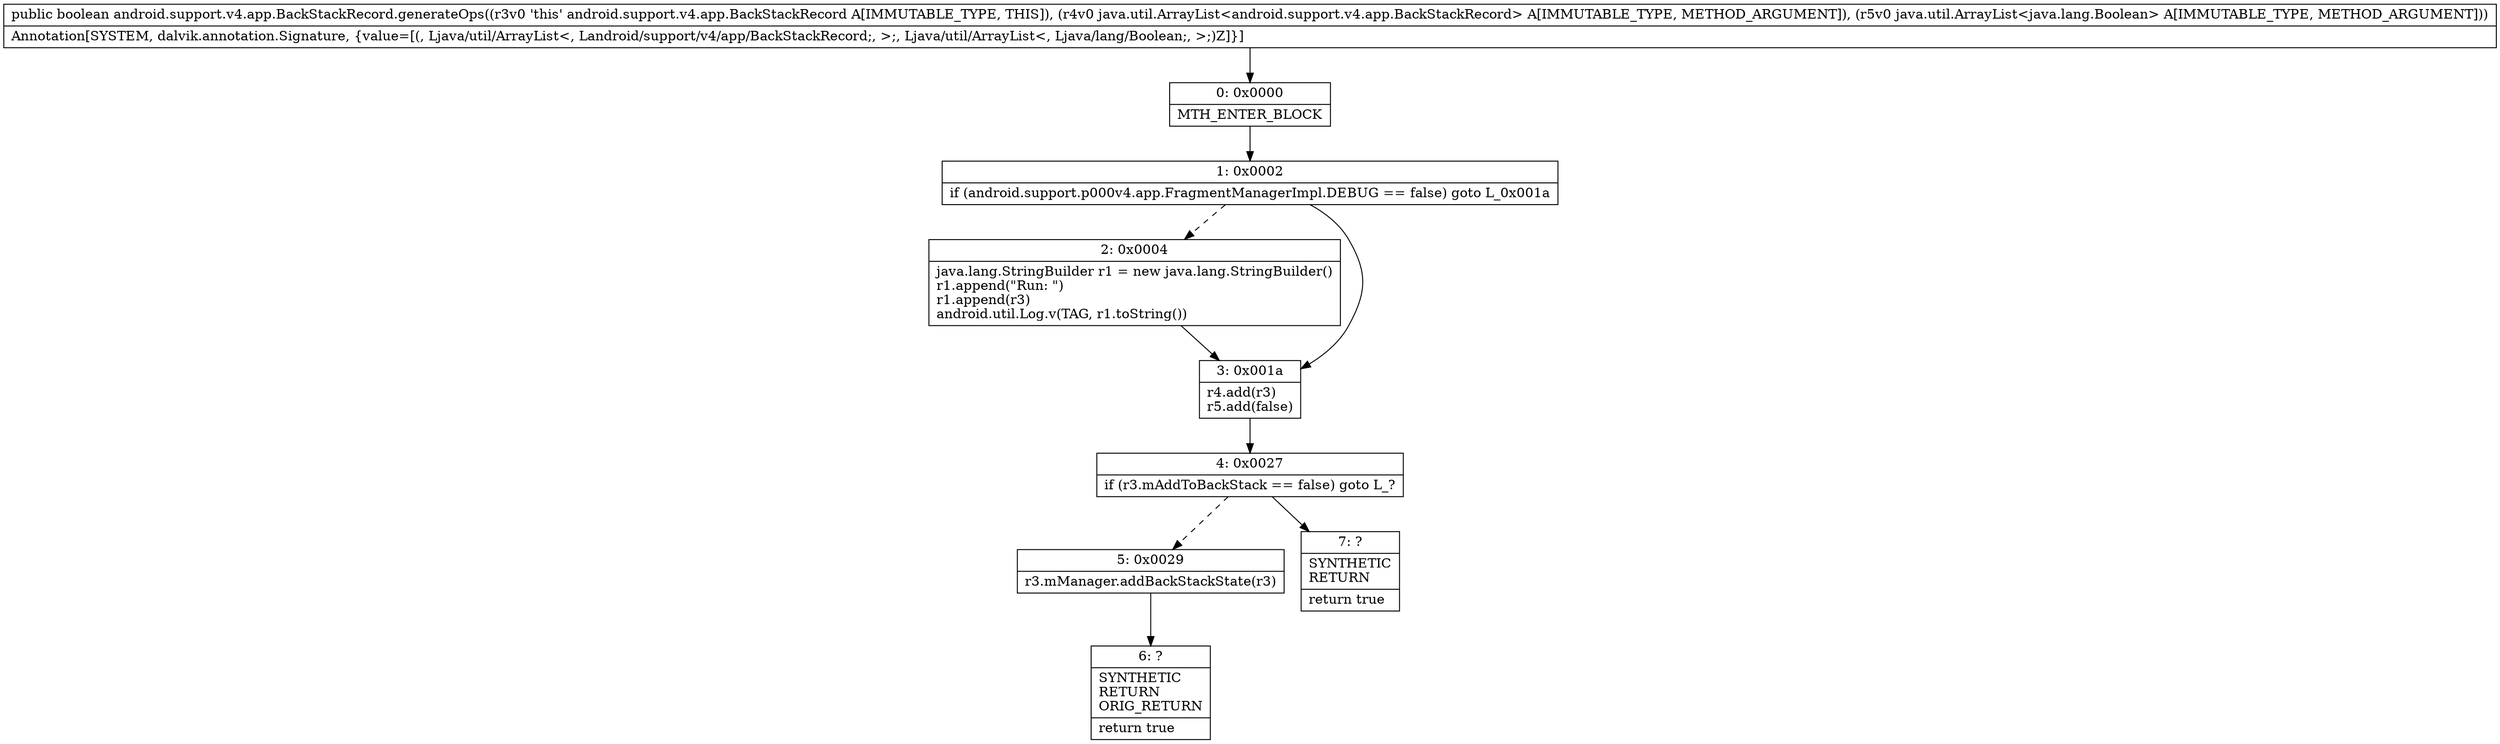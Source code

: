 digraph "CFG forandroid.support.v4.app.BackStackRecord.generateOps(Ljava\/util\/ArrayList;Ljava\/util\/ArrayList;)Z" {
Node_0 [shape=record,label="{0\:\ 0x0000|MTH_ENTER_BLOCK\l}"];
Node_1 [shape=record,label="{1\:\ 0x0002|if (android.support.p000v4.app.FragmentManagerImpl.DEBUG == false) goto L_0x001a\l}"];
Node_2 [shape=record,label="{2\:\ 0x0004|java.lang.StringBuilder r1 = new java.lang.StringBuilder()\lr1.append(\"Run: \")\lr1.append(r3)\landroid.util.Log.v(TAG, r1.toString())\l}"];
Node_3 [shape=record,label="{3\:\ 0x001a|r4.add(r3)\lr5.add(false)\l}"];
Node_4 [shape=record,label="{4\:\ 0x0027|if (r3.mAddToBackStack == false) goto L_?\l}"];
Node_5 [shape=record,label="{5\:\ 0x0029|r3.mManager.addBackStackState(r3)\l}"];
Node_6 [shape=record,label="{6\:\ ?|SYNTHETIC\lRETURN\lORIG_RETURN\l|return true\l}"];
Node_7 [shape=record,label="{7\:\ ?|SYNTHETIC\lRETURN\l|return true\l}"];
MethodNode[shape=record,label="{public boolean android.support.v4.app.BackStackRecord.generateOps((r3v0 'this' android.support.v4.app.BackStackRecord A[IMMUTABLE_TYPE, THIS]), (r4v0 java.util.ArrayList\<android.support.v4.app.BackStackRecord\> A[IMMUTABLE_TYPE, METHOD_ARGUMENT]), (r5v0 java.util.ArrayList\<java.lang.Boolean\> A[IMMUTABLE_TYPE, METHOD_ARGUMENT]))  | Annotation[SYSTEM, dalvik.annotation.Signature, \{value=[(, Ljava\/util\/ArrayList\<, Landroid\/support\/v4\/app\/BackStackRecord;, \>;, Ljava\/util\/ArrayList\<, Ljava\/lang\/Boolean;, \>;)Z]\}]\l}"];
MethodNode -> Node_0;
Node_0 -> Node_1;
Node_1 -> Node_2[style=dashed];
Node_1 -> Node_3;
Node_2 -> Node_3;
Node_3 -> Node_4;
Node_4 -> Node_5[style=dashed];
Node_4 -> Node_7;
Node_5 -> Node_6;
}

